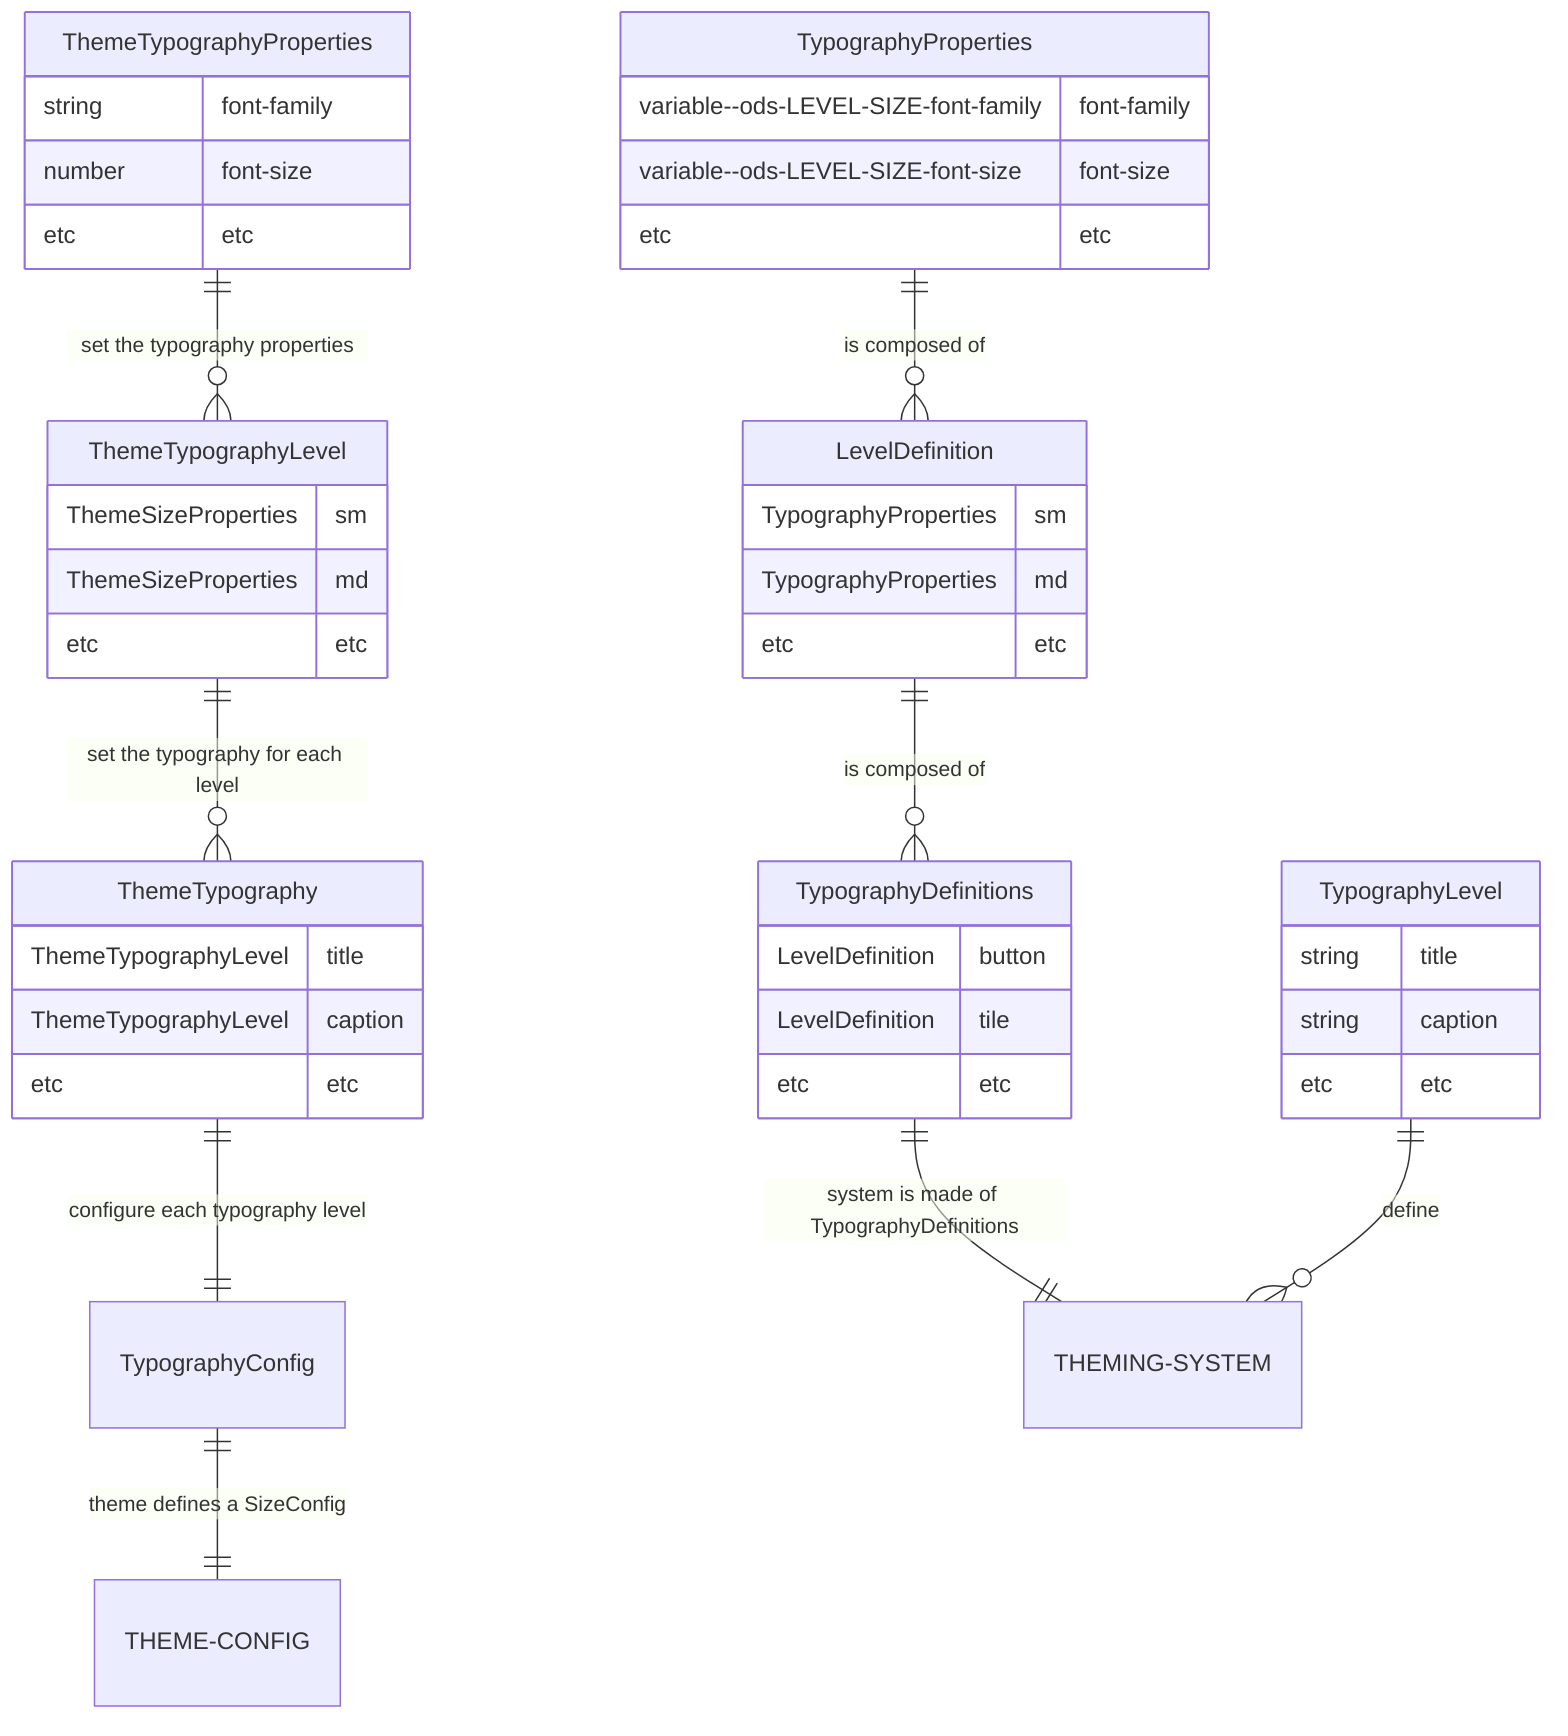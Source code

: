 erDiagram
    ThemeTypographyProperties ||--o{ ThemeTypographyLevel : "set the typography properties"
    ThemeTypographyProperties {
        string font-family
        number font-size
        etc etc
    }

    ThemeTypographyLevel ||--o{ ThemeTypography : "set the typography for each level"
    ThemeTypographyLevel {
        ThemeSizeProperties sm
        ThemeSizeProperties md
        etc etc
    }
    ThemeTypography ||--|| TypographyConfig : "configure each typography level"
    ThemeTypography {
        ThemeTypographyLevel title
        ThemeTypographyLevel caption
        etc etc
    }

    TypographyConfig ||--|| THEME-CONFIG : "theme defines a SizeConfig"


    TypographyProperties ||--o{ LevelDefinition : "is composed of"
    TypographyProperties {
        variable--ods-LEVEL-SIZE-font-family font-family
        variable--ods-LEVEL-SIZE-font-size font-size
        etc etc
    }
    LevelDefinition ||--o{ TypographyDefinitions : "is composed of"
    LevelDefinition {
        TypographyProperties sm
        TypographyProperties md
        etc etc
    }
    TypographyDefinitions ||--|| THEMING-SYSTEM : "system is made of TypographyDefinitions"
    TypographyDefinitions {
        LevelDefinition button
        LevelDefinition tile
        etc etc
    }


    TypographyLevel ||--o{ THEMING-SYSTEM : "define"
    TypographyLevel {
        string title
        string caption
        etc etc
    }